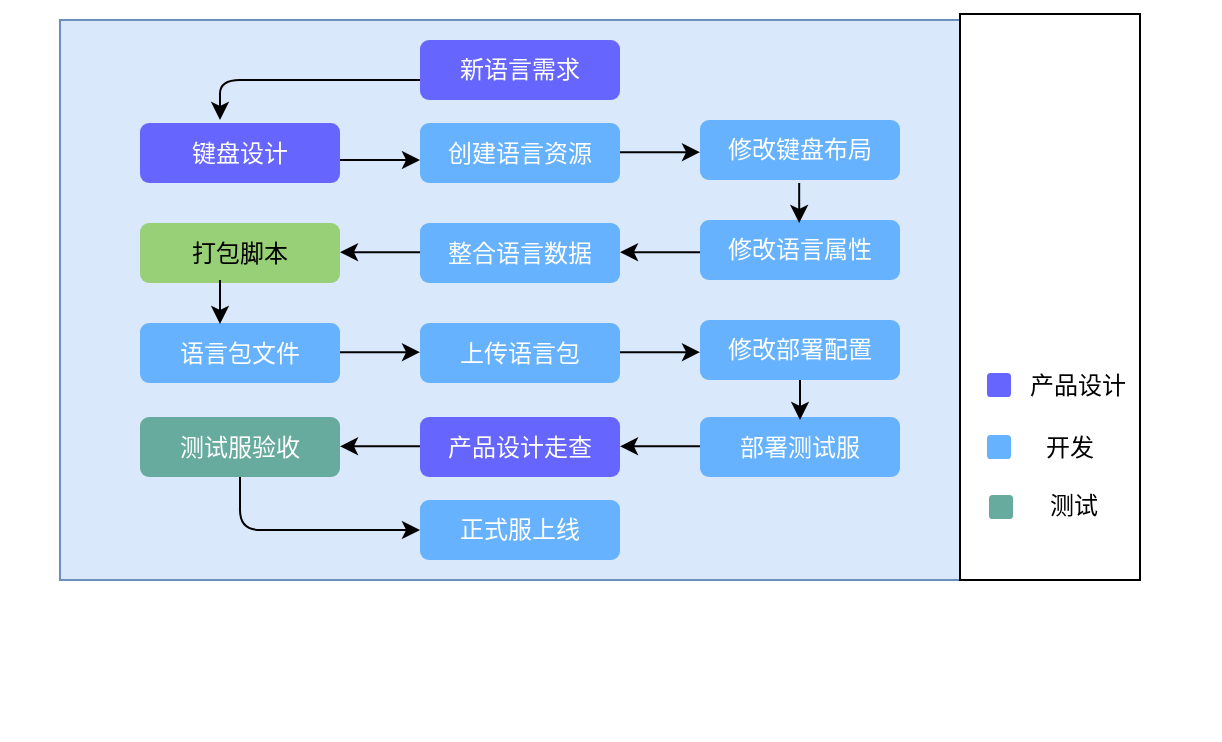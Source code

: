 <mxfile version="14.4.3" type="github">
  <diagram id="39g6dn5C_Y2pjblxklAl" name="Page-1">
    <mxGraphModel dx="716" dy="378" grid="1" gridSize="10" guides="1" tooltips="1" connect="1" arrows="1" fold="1" page="1" pageScale="1" pageWidth="1654" pageHeight="2336" math="0" shadow="0">
      <root>
        <mxCell id="0" />
        <mxCell id="1" parent="0" />
        <mxCell id="9HN6wKcO5MAdERd0DkRd-49" value="" style="rounded=0;whiteSpace=wrap;html=1;fontSize=12;fontColor=#FFFFFF;fillColor=none;strokeColor=none;" vertex="1" parent="1">
          <mxGeometry x="190" y="300" width="610" height="370" as="geometry" />
        </mxCell>
        <mxCell id="9HN6wKcO5MAdERd0DkRd-18" value="" style="rounded=0;whiteSpace=wrap;html=1;fontSize=13;shadow=0;fillColor=#dae8fc;strokeColor=#6c8ebf;" vertex="1" parent="1">
          <mxGeometry x="220" y="310" width="450" height="280" as="geometry" />
        </mxCell>
        <mxCell id="9HN6wKcO5MAdERd0DkRd-1" value="&lt;span style=&quot;font-size: 12px;&quot;&gt;新语言需求&lt;/span&gt;" style="rounded=1;whiteSpace=wrap;html=1;strokeColor=none;fontSize=12;fontColor=#FFFFFF;fillColor=#6666FF;" vertex="1" parent="1">
          <mxGeometry x="400" y="320" width="100" height="30" as="geometry" />
        </mxCell>
        <mxCell id="9HN6wKcO5MAdERd0DkRd-2" value="键盘设计" style="rounded=1;whiteSpace=wrap;html=1;fillColor=#6666FF;fontColor=#FFFFFF;strokeColor=none;fontSize=12;" vertex="1" parent="1">
          <mxGeometry x="260" y="361.5" width="100" height="30" as="geometry" />
        </mxCell>
        <mxCell id="9HN6wKcO5MAdERd0DkRd-4" value="修改语言属性" style="rounded=1;whiteSpace=wrap;html=1;strokeColor=none;fontSize=12;fillColor=#66B2FF;fontColor=#FFFFFF;" vertex="1" parent="1">
          <mxGeometry x="540" y="410" width="100" height="30" as="geometry" />
        </mxCell>
        <mxCell id="9HN6wKcO5MAdERd0DkRd-5" value="打包脚本" style="rounded=1;whiteSpace=wrap;html=1;fillColor=#97D077;strokeColor=none;fontSize=12;" vertex="1" parent="1">
          <mxGeometry x="260" y="411.5" width="100" height="30" as="geometry" />
        </mxCell>
        <mxCell id="9HN6wKcO5MAdERd0DkRd-6" value="产品设计走查" style="rounded=1;whiteSpace=wrap;html=1;strokeColor=none;fontSize=12;fillColor=#6666FF;fontColor=#FFFFFF;" vertex="1" parent="1">
          <mxGeometry x="400" y="508.5" width="100" height="30" as="geometry" />
        </mxCell>
        <mxCell id="9HN6wKcO5MAdERd0DkRd-7" value="修改键盘布局" style="rounded=1;whiteSpace=wrap;html=1;strokeColor=none;fontColor=#FFFFFF;fontSize=12;fillColor=#66B2FF;" vertex="1" parent="1">
          <mxGeometry x="540" y="360" width="100" height="30" as="geometry" />
        </mxCell>
        <mxCell id="9HN6wKcO5MAdERd0DkRd-8" value="语言包文件" style="rounded=1;whiteSpace=wrap;html=1;strokeColor=none;fontColor=#FFFFFF;fontSize=12;fillColor=#66B2FF;" vertex="1" parent="1">
          <mxGeometry x="260" y="461.5" width="100" height="30" as="geometry" />
        </mxCell>
        <mxCell id="9HN6wKcO5MAdERd0DkRd-9" value="上传语言包" style="rounded=1;whiteSpace=wrap;html=1;strokeColor=none;fontSize=12;fillColor=#66B2FF;fontColor=#FFFFFF;" vertex="1" parent="1">
          <mxGeometry x="400" y="461.5" width="100" height="30" as="geometry" />
        </mxCell>
        <mxCell id="9HN6wKcO5MAdERd0DkRd-10" value="整合语言数据" style="rounded=1;whiteSpace=wrap;html=1;fontColor=#FFFFFF;strokeColor=none;fontSize=12;fillColor=#66B2FF;" vertex="1" parent="1">
          <mxGeometry x="400" y="411.5" width="100" height="30" as="geometry" />
        </mxCell>
        <mxCell id="9HN6wKcO5MAdERd0DkRd-12" value="测试服验收" style="rounded=1;whiteSpace=wrap;html=1;strokeColor=none;fontColor=#FFFFFF;fontSize=12;fillColor=#67AB9F;" vertex="1" parent="1">
          <mxGeometry x="260" y="508.5" width="100" height="30" as="geometry" />
        </mxCell>
        <mxCell id="9HN6wKcO5MAdERd0DkRd-13" value="正式服上线" style="rounded=1;whiteSpace=wrap;html=1;strokeColor=none;fontColor=#FFFFFF;fontSize=12;fillColor=#66B2FF;" vertex="1" parent="1">
          <mxGeometry x="400" y="550" width="100" height="30" as="geometry" />
        </mxCell>
        <mxCell id="9HN6wKcO5MAdERd0DkRd-14" value="创建语言资源" style="rounded=1;whiteSpace=wrap;html=1;fontSize=12;strokeColor=none;fillColor=#66B2FF;fontColor=#FFFFFF;" vertex="1" parent="1">
          <mxGeometry x="400" y="361.5" width="100" height="30" as="geometry" />
        </mxCell>
        <mxCell id="9HN6wKcO5MAdERd0DkRd-15" value="修改部署配置" style="rounded=1;whiteSpace=wrap;html=1;strokeColor=none;fontSize=12;fillColor=#66B2FF;fontColor=#FFFFFF;" vertex="1" parent="1">
          <mxGeometry x="540" y="460" width="100" height="30" as="geometry" />
        </mxCell>
        <mxCell id="9HN6wKcO5MAdERd0DkRd-16" value="部署测试服" style="rounded=1;whiteSpace=wrap;html=1;strokeColor=none;fontColor=#FFFFFF;fontSize=12;fillColor=#66B2FF;" vertex="1" parent="1">
          <mxGeometry x="540" y="508.5" width="100" height="30" as="geometry" />
        </mxCell>
        <mxCell id="9HN6wKcO5MAdERd0DkRd-19" value="" style="rounded=0;whiteSpace=wrap;html=1;" vertex="1" parent="1">
          <mxGeometry x="670" y="307" width="90" height="283" as="geometry" />
        </mxCell>
        <mxCell id="9HN6wKcO5MAdERd0DkRd-20" value="" style="rounded=1;whiteSpace=wrap;html=1;strokeColor=none;fillColor=#6666FF;" vertex="1" parent="1">
          <mxGeometry x="683.5" y="486.5" width="12" height="12" as="geometry" />
        </mxCell>
        <mxCell id="9HN6wKcO5MAdERd0DkRd-21" value="" style="rounded=1;whiteSpace=wrap;html=1;strokeColor=none;fillColor=#66B2FF;" vertex="1" parent="1">
          <mxGeometry x="683.5" y="517.5" width="12" height="12" as="geometry" />
        </mxCell>
        <mxCell id="9HN6wKcO5MAdERd0DkRd-22" value="" style="rounded=1;whiteSpace=wrap;html=1;fillColor=#67AB9F;strokeColor=none;" vertex="1" parent="1">
          <mxGeometry x="684.5" y="547.5" width="12" height="12" as="geometry" />
        </mxCell>
        <mxCell id="9HN6wKcO5MAdERd0DkRd-23" value="产品设计" style="text;html=1;strokeColor=none;fillColor=none;align=center;verticalAlign=middle;whiteSpace=wrap;rounded=0;" vertex="1" parent="1">
          <mxGeometry x="704" y="484" width="50" height="17" as="geometry" />
        </mxCell>
        <mxCell id="9HN6wKcO5MAdERd0DkRd-24" value="开发" style="text;html=1;strokeColor=none;fillColor=none;align=center;verticalAlign=middle;whiteSpace=wrap;rounded=0;" vertex="1" parent="1">
          <mxGeometry x="705" y="513.5" width="40" height="20" as="geometry" />
        </mxCell>
        <mxCell id="9HN6wKcO5MAdERd0DkRd-25" value="测试" style="text;html=1;strokeColor=none;fillColor=none;align=center;verticalAlign=middle;whiteSpace=wrap;rounded=0;" vertex="1" parent="1">
          <mxGeometry x="707" y="542.5" width="40" height="20" as="geometry" />
        </mxCell>
        <mxCell id="9HN6wKcO5MAdERd0DkRd-26" value="" style="endArrow=classic;html=1;exitX=0;exitY=0.5;exitDx=0;exitDy=0;" edge="1" parent="1">
          <mxGeometry width="50" height="50" relative="1" as="geometry">
            <mxPoint x="400" y="340" as="sourcePoint" />
            <mxPoint x="300" y="360" as="targetPoint" />
            <Array as="points">
              <mxPoint x="300" y="340" />
            </Array>
          </mxGeometry>
        </mxCell>
        <mxCell id="9HN6wKcO5MAdERd0DkRd-28" value="" style="endArrow=classic;html=1;fontColor=#FFFFFF;" edge="1" parent="1">
          <mxGeometry width="50" height="50" relative="1" as="geometry">
            <mxPoint x="500" y="376.08" as="sourcePoint" />
            <mxPoint x="540" y="376.08" as="targetPoint" />
          </mxGeometry>
        </mxCell>
        <mxCell id="9HN6wKcO5MAdERd0DkRd-29" value="" style="endArrow=classic;html=1;fontColor=#FFFFFF;" edge="1" parent="1">
          <mxGeometry width="50" height="50" relative="1" as="geometry">
            <mxPoint x="540" y="426.08" as="sourcePoint" />
            <mxPoint x="500" y="426.08" as="targetPoint" />
            <Array as="points" />
          </mxGeometry>
        </mxCell>
        <mxCell id="9HN6wKcO5MAdERd0DkRd-30" value="" style="endArrow=classic;html=1;fontColor=#FFFFFF;" edge="1" parent="1">
          <mxGeometry width="50" height="50" relative="1" as="geometry">
            <mxPoint x="360" y="476.08" as="sourcePoint" />
            <mxPoint x="400" y="476.08" as="targetPoint" />
          </mxGeometry>
        </mxCell>
        <mxCell id="9HN6wKcO5MAdERd0DkRd-31" value="" style="endArrow=classic;html=1;fontColor=#FFFFFF;" edge="1" parent="1">
          <mxGeometry width="50" height="50" relative="1" as="geometry">
            <mxPoint x="500" y="476.08" as="sourcePoint" />
            <mxPoint x="540" y="476.08" as="targetPoint" />
          </mxGeometry>
        </mxCell>
        <mxCell id="9HN6wKcO5MAdERd0DkRd-32" value="" style="endArrow=classic;html=1;fontColor=#FFFFFF;" edge="1" parent="1">
          <mxGeometry width="50" height="50" relative="1" as="geometry">
            <mxPoint x="360" y="380" as="sourcePoint" />
            <mxPoint x="400" y="380" as="targetPoint" />
          </mxGeometry>
        </mxCell>
        <mxCell id="9HN6wKcO5MAdERd0DkRd-33" value="" style="endArrow=classic;html=1;fontColor=#FFFFFF;" edge="1" parent="1">
          <mxGeometry width="50" height="50" relative="1" as="geometry">
            <mxPoint x="540" y="523.16" as="sourcePoint" />
            <mxPoint x="500" y="523.16" as="targetPoint" />
            <Array as="points" />
          </mxGeometry>
        </mxCell>
        <mxCell id="9HN6wKcO5MAdERd0DkRd-34" value="" style="endArrow=classic;html=1;fontColor=#FFFFFF;" edge="1" parent="1">
          <mxGeometry width="50" height="50" relative="1" as="geometry">
            <mxPoint x="400" y="523.16" as="sourcePoint" />
            <mxPoint x="360" y="523.16" as="targetPoint" />
            <Array as="points" />
          </mxGeometry>
        </mxCell>
        <mxCell id="9HN6wKcO5MAdERd0DkRd-35" value="" style="endArrow=classic;html=1;fontColor=#FFFFFF;" edge="1" parent="1">
          <mxGeometry width="50" height="50" relative="1" as="geometry">
            <mxPoint x="400" y="426.08" as="sourcePoint" />
            <mxPoint x="360" y="426.08" as="targetPoint" />
            <Array as="points" />
          </mxGeometry>
        </mxCell>
        <mxCell id="9HN6wKcO5MAdERd0DkRd-42" value="" style="edgeStyle=orthogonalEdgeStyle;rounded=0;orthogonalLoop=1;jettySize=auto;html=1;" edge="1" parent="1">
          <mxGeometry relative="1" as="geometry">
            <mxPoint x="300" y="440" as="sourcePoint" />
            <mxPoint x="300" y="462" as="targetPoint" />
          </mxGeometry>
        </mxCell>
        <mxCell id="9HN6wKcO5MAdERd0DkRd-45" value="" style="edgeStyle=orthogonalEdgeStyle;rounded=0;orthogonalLoop=1;jettySize=auto;html=1;" edge="1" parent="1">
          <mxGeometry relative="1" as="geometry">
            <mxPoint x="589.58" y="391.5" as="sourcePoint" />
            <mxPoint x="589.58" y="411.5" as="targetPoint" />
            <Array as="points">
              <mxPoint x="589.58" y="411.5" />
              <mxPoint x="589.58" y="411.5" />
            </Array>
          </mxGeometry>
        </mxCell>
        <mxCell id="9HN6wKcO5MAdERd0DkRd-46" value="" style="endArrow=classic;html=1;exitX=0.5;exitY=1;exitDx=0;exitDy=0;entryX=0;entryY=0.5;entryDx=0;entryDy=0;" edge="1" parent="1" source="9HN6wKcO5MAdERd0DkRd-12" target="9HN6wKcO5MAdERd0DkRd-13">
          <mxGeometry width="50" height="50" relative="1" as="geometry">
            <mxPoint x="300" y="590" as="sourcePoint" />
            <mxPoint x="400" y="661" as="targetPoint" />
            <Array as="points">
              <mxPoint x="310" y="565" />
            </Array>
          </mxGeometry>
        </mxCell>
        <mxCell id="9HN6wKcO5MAdERd0DkRd-61" value="" style="edgeStyle=orthogonalEdgeStyle;rounded=0;orthogonalLoop=1;jettySize=auto;html=1;" edge="1" parent="1">
          <mxGeometry relative="1" as="geometry">
            <mxPoint x="590.0" y="490.0" as="sourcePoint" />
            <mxPoint x="590.0" y="510.0" as="targetPoint" />
            <Array as="points">
              <mxPoint x="590" y="510" />
              <mxPoint x="590" y="510" />
            </Array>
          </mxGeometry>
        </mxCell>
      </root>
    </mxGraphModel>
  </diagram>
</mxfile>
